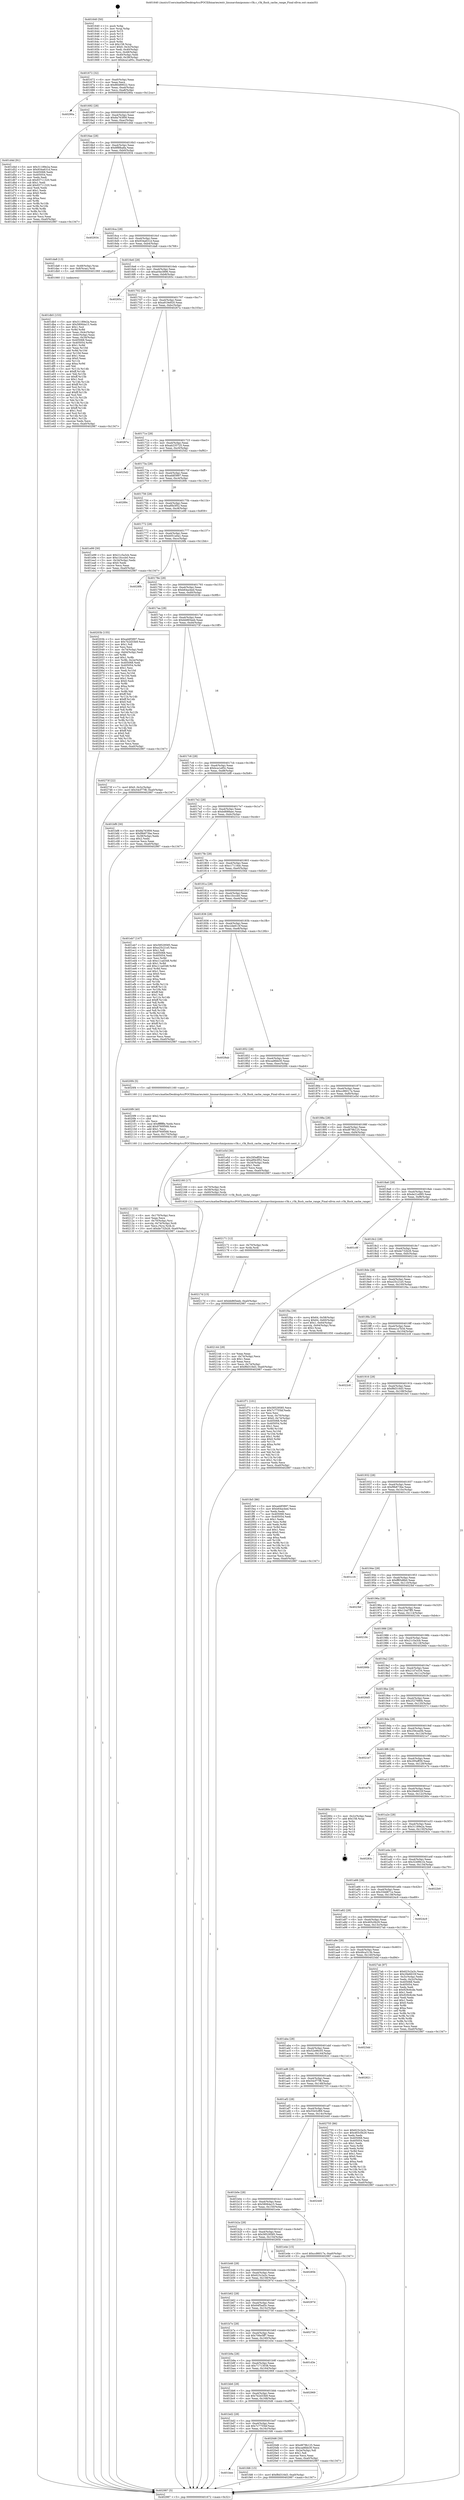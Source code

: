 digraph "0x401640" {
  label = "0x401640 (/mnt/c/Users/mathe/Desktop/tcc/POCII/binaries/extr_linuxarchmipsmmc-r3k.c_r3k_flush_cache_range_Final-ollvm.out::main(0))"
  labelloc = "t"
  node[shape=record]

  Entry [label="",width=0.3,height=0.3,shape=circle,fillcolor=black,style=filled]
  "0x401672" [label="{
     0x401672 [32]\l
     | [instrs]\l
     &nbsp;&nbsp;0x401672 \<+6\>: mov -0xa0(%rbp),%eax\l
     &nbsp;&nbsp;0x401678 \<+2\>: mov %eax,%ecx\l
     &nbsp;&nbsp;0x40167a \<+6\>: sub $0x86489022,%ecx\l
     &nbsp;&nbsp;0x401680 \<+6\>: mov %eax,-0xa4(%rbp)\l
     &nbsp;&nbsp;0x401686 \<+6\>: mov %ecx,-0xa8(%rbp)\l
     &nbsp;&nbsp;0x40168c \<+6\>: je 000000000040290a \<main+0x12ca\>\l
  }"]
  "0x40290a" [label="{
     0x40290a\l
  }", style=dashed]
  "0x401692" [label="{
     0x401692 [28]\l
     | [instrs]\l
     &nbsp;&nbsp;0x401692 \<+5\>: jmp 0000000000401697 \<main+0x57\>\l
     &nbsp;&nbsp;0x401697 \<+6\>: mov -0xa4(%rbp),%eax\l
     &nbsp;&nbsp;0x40169d \<+5\>: sub $0x8a763f09,%eax\l
     &nbsp;&nbsp;0x4016a2 \<+6\>: mov %eax,-0xac(%rbp)\l
     &nbsp;&nbsp;0x4016a8 \<+6\>: je 0000000000401d4d \<main+0x70d\>\l
  }"]
  Exit [label="",width=0.3,height=0.3,shape=circle,fillcolor=black,style=filled,peripheries=2]
  "0x401d4d" [label="{
     0x401d4d [91]\l
     | [instrs]\l
     &nbsp;&nbsp;0x401d4d \<+5\>: mov $0x31189e2a,%eax\l
     &nbsp;&nbsp;0x401d52 \<+5\>: mov $0x934a631d,%ecx\l
     &nbsp;&nbsp;0x401d57 \<+7\>: mov 0x405068,%edx\l
     &nbsp;&nbsp;0x401d5e \<+7\>: mov 0x405054,%esi\l
     &nbsp;&nbsp;0x401d65 \<+2\>: mov %edx,%edi\l
     &nbsp;&nbsp;0x401d67 \<+6\>: sub $0x93711320,%edi\l
     &nbsp;&nbsp;0x401d6d \<+3\>: sub $0x1,%edi\l
     &nbsp;&nbsp;0x401d70 \<+6\>: add $0x93711320,%edi\l
     &nbsp;&nbsp;0x401d76 \<+3\>: imul %edi,%edx\l
     &nbsp;&nbsp;0x401d79 \<+3\>: and $0x1,%edx\l
     &nbsp;&nbsp;0x401d7c \<+3\>: cmp $0x0,%edx\l
     &nbsp;&nbsp;0x401d7f \<+4\>: sete %r8b\l
     &nbsp;&nbsp;0x401d83 \<+3\>: cmp $0xa,%esi\l
     &nbsp;&nbsp;0x401d86 \<+4\>: setl %r9b\l
     &nbsp;&nbsp;0x401d8a \<+3\>: mov %r8b,%r10b\l
     &nbsp;&nbsp;0x401d8d \<+3\>: and %r9b,%r10b\l
     &nbsp;&nbsp;0x401d90 \<+3\>: xor %r9b,%r8b\l
     &nbsp;&nbsp;0x401d93 \<+3\>: or %r8b,%r10b\l
     &nbsp;&nbsp;0x401d96 \<+4\>: test $0x1,%r10b\l
     &nbsp;&nbsp;0x401d9a \<+3\>: cmovne %ecx,%eax\l
     &nbsp;&nbsp;0x401d9d \<+6\>: mov %eax,-0xa0(%rbp)\l
     &nbsp;&nbsp;0x401da3 \<+5\>: jmp 0000000000402987 \<main+0x1347\>\l
  }"]
  "0x4016ae" [label="{
     0x4016ae [28]\l
     | [instrs]\l
     &nbsp;&nbsp;0x4016ae \<+5\>: jmp 00000000004016b3 \<main+0x73\>\l
     &nbsp;&nbsp;0x4016b3 \<+6\>: mov -0xa4(%rbp),%eax\l
     &nbsp;&nbsp;0x4016b9 \<+5\>: sub $0x8f8fba8a,%eax\l
     &nbsp;&nbsp;0x4016be \<+6\>: mov %eax,-0xb0(%rbp)\l
     &nbsp;&nbsp;0x4016c4 \<+6\>: je 0000000000402934 \<main+0x12f4\>\l
  }"]
  "0x40217d" [label="{
     0x40217d [15]\l
     | [instrs]\l
     &nbsp;&nbsp;0x40217d \<+10\>: movl $0xbb865eeb,-0xa0(%rbp)\l
     &nbsp;&nbsp;0x402187 \<+5\>: jmp 0000000000402987 \<main+0x1347\>\l
  }"]
  "0x402934" [label="{
     0x402934\l
  }", style=dashed]
  "0x4016ca" [label="{
     0x4016ca [28]\l
     | [instrs]\l
     &nbsp;&nbsp;0x4016ca \<+5\>: jmp 00000000004016cf \<main+0x8f\>\l
     &nbsp;&nbsp;0x4016cf \<+6\>: mov -0xa4(%rbp),%eax\l
     &nbsp;&nbsp;0x4016d5 \<+5\>: sub $0x934a631d,%eax\l
     &nbsp;&nbsp;0x4016da \<+6\>: mov %eax,-0xb4(%rbp)\l
     &nbsp;&nbsp;0x4016e0 \<+6\>: je 0000000000401da8 \<main+0x768\>\l
  }"]
  "0x402171" [label="{
     0x402171 [12]\l
     | [instrs]\l
     &nbsp;&nbsp;0x402171 \<+4\>: mov -0x70(%rbp),%rdx\l
     &nbsp;&nbsp;0x402175 \<+3\>: mov %rdx,%rdi\l
     &nbsp;&nbsp;0x402178 \<+5\>: call 0000000000401030 \<free@plt\>\l
     | [calls]\l
     &nbsp;&nbsp;0x401030 \{1\} (unknown)\l
  }"]
  "0x401da8" [label="{
     0x401da8 [13]\l
     | [instrs]\l
     &nbsp;&nbsp;0x401da8 \<+4\>: mov -0x48(%rbp),%rax\l
     &nbsp;&nbsp;0x401dac \<+4\>: mov 0x8(%rax),%rdi\l
     &nbsp;&nbsp;0x401db0 \<+5\>: call 0000000000401060 \<atoi@plt\>\l
     | [calls]\l
     &nbsp;&nbsp;0x401060 \{1\} (unknown)\l
  }"]
  "0x4016e6" [label="{
     0x4016e6 [28]\l
     | [instrs]\l
     &nbsp;&nbsp;0x4016e6 \<+5\>: jmp 00000000004016eb \<main+0xab\>\l
     &nbsp;&nbsp;0x4016eb \<+6\>: mov -0xa4(%rbp),%eax\l
     &nbsp;&nbsp;0x4016f1 \<+5\>: sub $0xa04e3896,%eax\l
     &nbsp;&nbsp;0x4016f6 \<+6\>: mov %eax,-0xb8(%rbp)\l
     &nbsp;&nbsp;0x4016fc \<+6\>: je 000000000040265c \<main+0x101c\>\l
  }"]
  "0x402121" [label="{
     0x402121 [35]\l
     | [instrs]\l
     &nbsp;&nbsp;0x402121 \<+6\>: mov -0x170(%rbp),%ecx\l
     &nbsp;&nbsp;0x402127 \<+3\>: imul %eax,%ecx\l
     &nbsp;&nbsp;0x40212a \<+4\>: mov -0x70(%rbp),%rsi\l
     &nbsp;&nbsp;0x40212e \<+4\>: movslq -0x74(%rbp),%rdi\l
     &nbsp;&nbsp;0x402132 \<+3\>: mov %ecx,(%rsi,%rdi,4)\l
     &nbsp;&nbsp;0x402135 \<+10\>: movl $0xde732b26,-0xa0(%rbp)\l
     &nbsp;&nbsp;0x40213f \<+5\>: jmp 0000000000402987 \<main+0x1347\>\l
  }"]
  "0x40265c" [label="{
     0x40265c\l
  }", style=dashed]
  "0x401702" [label="{
     0x401702 [28]\l
     | [instrs]\l
     &nbsp;&nbsp;0x401702 \<+5\>: jmp 0000000000401707 \<main+0xc7\>\l
     &nbsp;&nbsp;0x401707 \<+6\>: mov -0xa4(%rbp),%eax\l
     &nbsp;&nbsp;0x40170d \<+5\>: sub $0xa919e920,%eax\l
     &nbsp;&nbsp;0x401712 \<+6\>: mov %eax,-0xbc(%rbp)\l
     &nbsp;&nbsp;0x401718 \<+6\>: je 000000000040267a \<main+0x103a\>\l
  }"]
  "0x4020f9" [label="{
     0x4020f9 [40]\l
     | [instrs]\l
     &nbsp;&nbsp;0x4020f9 \<+5\>: mov $0x2,%ecx\l
     &nbsp;&nbsp;0x4020fe \<+1\>: cltd\l
     &nbsp;&nbsp;0x4020ff \<+2\>: idiv %ecx\l
     &nbsp;&nbsp;0x402101 \<+6\>: imul $0xfffffffe,%edx,%ecx\l
     &nbsp;&nbsp;0x402107 \<+6\>: add $0x9760f568,%ecx\l
     &nbsp;&nbsp;0x40210d \<+3\>: add $0x1,%ecx\l
     &nbsp;&nbsp;0x402110 \<+6\>: sub $0x9760f568,%ecx\l
     &nbsp;&nbsp;0x402116 \<+6\>: mov %ecx,-0x170(%rbp)\l
     &nbsp;&nbsp;0x40211c \<+5\>: call 0000000000401160 \<next_i\>\l
     | [calls]\l
     &nbsp;&nbsp;0x401160 \{1\} (/mnt/c/Users/mathe/Desktop/tcc/POCII/binaries/extr_linuxarchmipsmmc-r3k.c_r3k_flush_cache_range_Final-ollvm.out::next_i)\l
  }"]
  "0x40267a" [label="{
     0x40267a\l
  }", style=dashed]
  "0x40171e" [label="{
     0x40171e [28]\l
     | [instrs]\l
     &nbsp;&nbsp;0x40171e \<+5\>: jmp 0000000000401723 \<main+0xe3\>\l
     &nbsp;&nbsp;0x401723 \<+6\>: mov -0xa4(%rbp),%eax\l
     &nbsp;&nbsp;0x401729 \<+5\>: sub $0xab235725,%eax\l
     &nbsp;&nbsp;0x40172e \<+6\>: mov %eax,-0xc0(%rbp)\l
     &nbsp;&nbsp;0x401734 \<+6\>: je 00000000004025d2 \<main+0xf92\>\l
  }"]
  "0x401bee" [label="{
     0x401bee\l
  }", style=dashed]
  "0x4025d2" [label="{
     0x4025d2\l
  }", style=dashed]
  "0x40173a" [label="{
     0x40173a [28]\l
     | [instrs]\l
     &nbsp;&nbsp;0x40173a \<+5\>: jmp 000000000040173f \<main+0xff\>\l
     &nbsp;&nbsp;0x40173f \<+6\>: mov -0xa4(%rbp),%eax\l
     &nbsp;&nbsp;0x401745 \<+5\>: sub $0xaddf3897,%eax\l
     &nbsp;&nbsp;0x40174a \<+6\>: mov %eax,-0xc4(%rbp)\l
     &nbsp;&nbsp;0x401750 \<+6\>: je 000000000040289c \<main+0x125c\>\l
  }"]
  "0x401fd6" [label="{
     0x401fd6 [15]\l
     | [instrs]\l
     &nbsp;&nbsp;0x401fd6 \<+10\>: movl $0xf8d316d3,-0xa0(%rbp)\l
     &nbsp;&nbsp;0x401fe0 \<+5\>: jmp 0000000000402987 \<main+0x1347\>\l
  }"]
  "0x40289c" [label="{
     0x40289c\l
  }", style=dashed]
  "0x401756" [label="{
     0x401756 [28]\l
     | [instrs]\l
     &nbsp;&nbsp;0x401756 \<+5\>: jmp 000000000040175b \<main+0x11b\>\l
     &nbsp;&nbsp;0x40175b \<+6\>: mov -0xa4(%rbp),%eax\l
     &nbsp;&nbsp;0x401761 \<+5\>: sub $0xaf0b3f52,%eax\l
     &nbsp;&nbsp;0x401766 \<+6\>: mov %eax,-0xc8(%rbp)\l
     &nbsp;&nbsp;0x40176c \<+6\>: je 0000000000401e99 \<main+0x859\>\l
  }"]
  "0x401bd2" [label="{
     0x401bd2 [28]\l
     | [instrs]\l
     &nbsp;&nbsp;0x401bd2 \<+5\>: jmp 0000000000401bd7 \<main+0x597\>\l
     &nbsp;&nbsp;0x401bd7 \<+6\>: mov -0xa4(%rbp),%eax\l
     &nbsp;&nbsp;0x401bdd \<+5\>: sub $0x7c7755bf,%eax\l
     &nbsp;&nbsp;0x401be2 \<+6\>: mov %eax,-0x16c(%rbp)\l
     &nbsp;&nbsp;0x401be8 \<+6\>: je 0000000000401fd6 \<main+0x996\>\l
  }"]
  "0x401e99" [label="{
     0x401e99 [30]\l
     | [instrs]\l
     &nbsp;&nbsp;0x401e99 \<+5\>: mov $0x21c5a3cb,%eax\l
     &nbsp;&nbsp;0x401e9e \<+5\>: mov $0xc1fcccb0,%ecx\l
     &nbsp;&nbsp;0x401ea3 \<+3\>: mov -0x34(%rbp),%edx\l
     &nbsp;&nbsp;0x401ea6 \<+3\>: cmp $0x0,%edx\l
     &nbsp;&nbsp;0x401ea9 \<+3\>: cmove %ecx,%eax\l
     &nbsp;&nbsp;0x401eac \<+6\>: mov %eax,-0xa0(%rbp)\l
     &nbsp;&nbsp;0x401eb2 \<+5\>: jmp 0000000000402987 \<main+0x1347\>\l
  }"]
  "0x401772" [label="{
     0x401772 [28]\l
     | [instrs]\l
     &nbsp;&nbsp;0x401772 \<+5\>: jmp 0000000000401777 \<main+0x137\>\l
     &nbsp;&nbsp;0x401777 \<+6\>: mov -0xa4(%rbp),%eax\l
     &nbsp;&nbsp;0x40177d \<+5\>: sub $0xb051a0a1,%eax\l
     &nbsp;&nbsp;0x401782 \<+6\>: mov %eax,-0xcc(%rbp)\l
     &nbsp;&nbsp;0x401788 \<+6\>: je 00000000004028fb \<main+0x12bb\>\l
  }"]
  "0x4020d6" [label="{
     0x4020d6 [30]\l
     | [instrs]\l
     &nbsp;&nbsp;0x4020d6 \<+5\>: mov $0xd879b125,%eax\l
     &nbsp;&nbsp;0x4020db \<+5\>: mov $0xcad6bb30,%ecx\l
     &nbsp;&nbsp;0x4020e0 \<+3\>: mov -0x2e(%rbp),%dl\l
     &nbsp;&nbsp;0x4020e3 \<+3\>: test $0x1,%dl\l
     &nbsp;&nbsp;0x4020e6 \<+3\>: cmovne %ecx,%eax\l
     &nbsp;&nbsp;0x4020e9 \<+6\>: mov %eax,-0xa0(%rbp)\l
     &nbsp;&nbsp;0x4020ef \<+5\>: jmp 0000000000402987 \<main+0x1347\>\l
  }"]
  "0x4028fb" [label="{
     0x4028fb\l
  }", style=dashed]
  "0x40178e" [label="{
     0x40178e [28]\l
     | [instrs]\l
     &nbsp;&nbsp;0x40178e \<+5\>: jmp 0000000000401793 \<main+0x153\>\l
     &nbsp;&nbsp;0x401793 \<+6\>: mov -0xa4(%rbp),%eax\l
     &nbsp;&nbsp;0x401799 \<+5\>: sub $0xb64acbed,%eax\l
     &nbsp;&nbsp;0x40179e \<+6\>: mov %eax,-0xd0(%rbp)\l
     &nbsp;&nbsp;0x4017a4 \<+6\>: je 000000000040203b \<main+0x9fb\>\l
  }"]
  "0x401bb6" [label="{
     0x401bb6 [28]\l
     | [instrs]\l
     &nbsp;&nbsp;0x401bb6 \<+5\>: jmp 0000000000401bbb \<main+0x57b\>\l
     &nbsp;&nbsp;0x401bbb \<+6\>: mov -0xa4(%rbp),%eax\l
     &nbsp;&nbsp;0x401bc1 \<+5\>: sub $0x7b2d33b9,%eax\l
     &nbsp;&nbsp;0x401bc6 \<+6\>: mov %eax,-0x168(%rbp)\l
     &nbsp;&nbsp;0x401bcc \<+6\>: je 00000000004020d6 \<main+0xa96\>\l
  }"]
  "0x40203b" [label="{
     0x40203b [155]\l
     | [instrs]\l
     &nbsp;&nbsp;0x40203b \<+5\>: mov $0xaddf3897,%eax\l
     &nbsp;&nbsp;0x402040 \<+5\>: mov $0x7b2d33b9,%ecx\l
     &nbsp;&nbsp;0x402045 \<+2\>: mov $0x1,%dl\l
     &nbsp;&nbsp;0x402047 \<+2\>: xor %esi,%esi\l
     &nbsp;&nbsp;0x402049 \<+3\>: mov -0x74(%rbp),%edi\l
     &nbsp;&nbsp;0x40204c \<+3\>: cmp -0x64(%rbp),%edi\l
     &nbsp;&nbsp;0x40204f \<+4\>: setl %r8b\l
     &nbsp;&nbsp;0x402053 \<+4\>: and $0x1,%r8b\l
     &nbsp;&nbsp;0x402057 \<+4\>: mov %r8b,-0x2e(%rbp)\l
     &nbsp;&nbsp;0x40205b \<+7\>: mov 0x405068,%edi\l
     &nbsp;&nbsp;0x402062 \<+8\>: mov 0x405054,%r9d\l
     &nbsp;&nbsp;0x40206a \<+3\>: sub $0x1,%esi\l
     &nbsp;&nbsp;0x40206d \<+3\>: mov %edi,%r10d\l
     &nbsp;&nbsp;0x402070 \<+3\>: add %esi,%r10d\l
     &nbsp;&nbsp;0x402073 \<+4\>: imul %r10d,%edi\l
     &nbsp;&nbsp;0x402077 \<+3\>: and $0x1,%edi\l
     &nbsp;&nbsp;0x40207a \<+3\>: cmp $0x0,%edi\l
     &nbsp;&nbsp;0x40207d \<+4\>: sete %r8b\l
     &nbsp;&nbsp;0x402081 \<+4\>: cmp $0xa,%r9d\l
     &nbsp;&nbsp;0x402085 \<+4\>: setl %r11b\l
     &nbsp;&nbsp;0x402089 \<+3\>: mov %r8b,%bl\l
     &nbsp;&nbsp;0x40208c \<+3\>: xor $0xff,%bl\l
     &nbsp;&nbsp;0x40208f \<+3\>: mov %r11b,%r14b\l
     &nbsp;&nbsp;0x402092 \<+4\>: xor $0xff,%r14b\l
     &nbsp;&nbsp;0x402096 \<+3\>: xor $0x0,%dl\l
     &nbsp;&nbsp;0x402099 \<+3\>: mov %bl,%r15b\l
     &nbsp;&nbsp;0x40209c \<+4\>: and $0x0,%r15b\l
     &nbsp;&nbsp;0x4020a0 \<+3\>: and %dl,%r8b\l
     &nbsp;&nbsp;0x4020a3 \<+3\>: mov %r14b,%r12b\l
     &nbsp;&nbsp;0x4020a6 \<+4\>: and $0x0,%r12b\l
     &nbsp;&nbsp;0x4020aa \<+3\>: and %dl,%r11b\l
     &nbsp;&nbsp;0x4020ad \<+3\>: or %r8b,%r15b\l
     &nbsp;&nbsp;0x4020b0 \<+3\>: or %r11b,%r12b\l
     &nbsp;&nbsp;0x4020b3 \<+3\>: xor %r12b,%r15b\l
     &nbsp;&nbsp;0x4020b6 \<+3\>: or %r14b,%bl\l
     &nbsp;&nbsp;0x4020b9 \<+3\>: xor $0xff,%bl\l
     &nbsp;&nbsp;0x4020bc \<+3\>: or $0x0,%dl\l
     &nbsp;&nbsp;0x4020bf \<+2\>: and %dl,%bl\l
     &nbsp;&nbsp;0x4020c1 \<+3\>: or %bl,%r15b\l
     &nbsp;&nbsp;0x4020c4 \<+4\>: test $0x1,%r15b\l
     &nbsp;&nbsp;0x4020c8 \<+3\>: cmovne %ecx,%eax\l
     &nbsp;&nbsp;0x4020cb \<+6\>: mov %eax,-0xa0(%rbp)\l
     &nbsp;&nbsp;0x4020d1 \<+5\>: jmp 0000000000402987 \<main+0x1347\>\l
  }"]
  "0x4017aa" [label="{
     0x4017aa [28]\l
     | [instrs]\l
     &nbsp;&nbsp;0x4017aa \<+5\>: jmp 00000000004017af \<main+0x16f\>\l
     &nbsp;&nbsp;0x4017af \<+6\>: mov -0xa4(%rbp),%eax\l
     &nbsp;&nbsp;0x4017b5 \<+5\>: sub $0xbb865eeb,%eax\l
     &nbsp;&nbsp;0x4017ba \<+6\>: mov %eax,-0xd4(%rbp)\l
     &nbsp;&nbsp;0x4017c0 \<+6\>: je 000000000040273f \<main+0x10ff\>\l
  }"]
  "0x402969" [label="{
     0x402969\l
  }", style=dashed]
  "0x40273f" [label="{
     0x40273f [22]\l
     | [instrs]\l
     &nbsp;&nbsp;0x40273f \<+7\>: movl $0x0,-0x3c(%rbp)\l
     &nbsp;&nbsp;0x402746 \<+10\>: movl $0x54cf77f8,-0xa0(%rbp)\l
     &nbsp;&nbsp;0x402750 \<+5\>: jmp 0000000000402987 \<main+0x1347\>\l
  }"]
  "0x4017c6" [label="{
     0x4017c6 [28]\l
     | [instrs]\l
     &nbsp;&nbsp;0x4017c6 \<+5\>: jmp 00000000004017cb \<main+0x18b\>\l
     &nbsp;&nbsp;0x4017cb \<+6\>: mov -0xa4(%rbp),%eax\l
     &nbsp;&nbsp;0x4017d1 \<+5\>: sub $0xbca1a95c,%eax\l
     &nbsp;&nbsp;0x4017d6 \<+6\>: mov %eax,-0xd8(%rbp)\l
     &nbsp;&nbsp;0x4017dc \<+6\>: je 0000000000401bf8 \<main+0x5b8\>\l
  }"]
  "0x401b9a" [label="{
     0x401b9a [28]\l
     | [instrs]\l
     &nbsp;&nbsp;0x401b9a \<+5\>: jmp 0000000000401b9f \<main+0x55f\>\l
     &nbsp;&nbsp;0x401b9f \<+6\>: mov -0xa4(%rbp),%eax\l
     &nbsp;&nbsp;0x401ba5 \<+5\>: sub $0x71713038,%eax\l
     &nbsp;&nbsp;0x401baa \<+6\>: mov %eax,-0x164(%rbp)\l
     &nbsp;&nbsp;0x401bb0 \<+6\>: je 0000000000402969 \<main+0x1329\>\l
  }"]
  "0x401bf8" [label="{
     0x401bf8 [30]\l
     | [instrs]\l
     &nbsp;&nbsp;0x401bf8 \<+5\>: mov $0x8a763f09,%eax\l
     &nbsp;&nbsp;0x401bfd \<+5\>: mov $0xf9b873be,%ecx\l
     &nbsp;&nbsp;0x401c02 \<+3\>: mov -0x38(%rbp),%edx\l
     &nbsp;&nbsp;0x401c05 \<+3\>: cmp $0x2,%edx\l
     &nbsp;&nbsp;0x401c08 \<+3\>: cmovne %ecx,%eax\l
     &nbsp;&nbsp;0x401c0b \<+6\>: mov %eax,-0xa0(%rbp)\l
     &nbsp;&nbsp;0x401c11 \<+5\>: jmp 0000000000402987 \<main+0x1347\>\l
  }"]
  "0x4017e2" [label="{
     0x4017e2 [28]\l
     | [instrs]\l
     &nbsp;&nbsp;0x4017e2 \<+5\>: jmp 00000000004017e7 \<main+0x1a7\>\l
     &nbsp;&nbsp;0x4017e7 \<+6\>: mov -0xa4(%rbp),%eax\l
     &nbsp;&nbsp;0x4017ed \<+5\>: sub $0xbd688aec,%eax\l
     &nbsp;&nbsp;0x4017f2 \<+6\>: mov %eax,-0xdc(%rbp)\l
     &nbsp;&nbsp;0x4017f8 \<+6\>: je 000000000040231e \<main+0xcde\>\l
  }"]
  "0x402987" [label="{
     0x402987 [5]\l
     | [instrs]\l
     &nbsp;&nbsp;0x402987 \<+5\>: jmp 0000000000401672 \<main+0x32\>\l
  }"]
  "0x401640" [label="{
     0x401640 [50]\l
     | [instrs]\l
     &nbsp;&nbsp;0x401640 \<+1\>: push %rbp\l
     &nbsp;&nbsp;0x401641 \<+3\>: mov %rsp,%rbp\l
     &nbsp;&nbsp;0x401644 \<+2\>: push %r15\l
     &nbsp;&nbsp;0x401646 \<+2\>: push %r14\l
     &nbsp;&nbsp;0x401648 \<+2\>: push %r13\l
     &nbsp;&nbsp;0x40164a \<+2\>: push %r12\l
     &nbsp;&nbsp;0x40164c \<+1\>: push %rbx\l
     &nbsp;&nbsp;0x40164d \<+7\>: sub $0x158,%rsp\l
     &nbsp;&nbsp;0x401654 \<+7\>: movl $0x0,-0x3c(%rbp)\l
     &nbsp;&nbsp;0x40165b \<+3\>: mov %edi,-0x40(%rbp)\l
     &nbsp;&nbsp;0x40165e \<+4\>: mov %rsi,-0x48(%rbp)\l
     &nbsp;&nbsp;0x401662 \<+3\>: mov -0x40(%rbp),%edi\l
     &nbsp;&nbsp;0x401665 \<+3\>: mov %edi,-0x38(%rbp)\l
     &nbsp;&nbsp;0x401668 \<+10\>: movl $0xbca1a95c,-0xa0(%rbp)\l
  }"]
  "0x401db5" [label="{
     0x401db5 [153]\l
     | [instrs]\l
     &nbsp;&nbsp;0x401db5 \<+5\>: mov $0x31189e2a,%ecx\l
     &nbsp;&nbsp;0x401dba \<+5\>: mov $0x58064a15,%edx\l
     &nbsp;&nbsp;0x401dbf \<+3\>: mov $0x1,%sil\l
     &nbsp;&nbsp;0x401dc2 \<+3\>: xor %r8d,%r8d\l
     &nbsp;&nbsp;0x401dc5 \<+3\>: mov %eax,-0x4c(%rbp)\l
     &nbsp;&nbsp;0x401dc8 \<+3\>: mov -0x4c(%rbp),%eax\l
     &nbsp;&nbsp;0x401dcb \<+3\>: mov %eax,-0x34(%rbp)\l
     &nbsp;&nbsp;0x401dce \<+7\>: mov 0x405068,%eax\l
     &nbsp;&nbsp;0x401dd5 \<+8\>: mov 0x405054,%r9d\l
     &nbsp;&nbsp;0x401ddd \<+4\>: sub $0x1,%r8d\l
     &nbsp;&nbsp;0x401de1 \<+3\>: mov %eax,%r10d\l
     &nbsp;&nbsp;0x401de4 \<+3\>: add %r8d,%r10d\l
     &nbsp;&nbsp;0x401de7 \<+4\>: imul %r10d,%eax\l
     &nbsp;&nbsp;0x401deb \<+3\>: and $0x1,%eax\l
     &nbsp;&nbsp;0x401dee \<+3\>: cmp $0x0,%eax\l
     &nbsp;&nbsp;0x401df1 \<+4\>: sete %r11b\l
     &nbsp;&nbsp;0x401df5 \<+4\>: cmp $0xa,%r9d\l
     &nbsp;&nbsp;0x401df9 \<+3\>: setl %bl\l
     &nbsp;&nbsp;0x401dfc \<+3\>: mov %r11b,%r14b\l
     &nbsp;&nbsp;0x401dff \<+4\>: xor $0xff,%r14b\l
     &nbsp;&nbsp;0x401e03 \<+3\>: mov %bl,%r15b\l
     &nbsp;&nbsp;0x401e06 \<+4\>: xor $0xff,%r15b\l
     &nbsp;&nbsp;0x401e0a \<+4\>: xor $0x1,%sil\l
     &nbsp;&nbsp;0x401e0e \<+3\>: mov %r14b,%r12b\l
     &nbsp;&nbsp;0x401e11 \<+4\>: and $0xff,%r12b\l
     &nbsp;&nbsp;0x401e15 \<+3\>: and %sil,%r11b\l
     &nbsp;&nbsp;0x401e18 \<+3\>: mov %r15b,%r13b\l
     &nbsp;&nbsp;0x401e1b \<+4\>: and $0xff,%r13b\l
     &nbsp;&nbsp;0x401e1f \<+3\>: and %sil,%bl\l
     &nbsp;&nbsp;0x401e22 \<+3\>: or %r11b,%r12b\l
     &nbsp;&nbsp;0x401e25 \<+3\>: or %bl,%r13b\l
     &nbsp;&nbsp;0x401e28 \<+3\>: xor %r13b,%r12b\l
     &nbsp;&nbsp;0x401e2b \<+3\>: or %r15b,%r14b\l
     &nbsp;&nbsp;0x401e2e \<+4\>: xor $0xff,%r14b\l
     &nbsp;&nbsp;0x401e32 \<+4\>: or $0x1,%sil\l
     &nbsp;&nbsp;0x401e36 \<+3\>: and %sil,%r14b\l
     &nbsp;&nbsp;0x401e39 \<+3\>: or %r14b,%r12b\l
     &nbsp;&nbsp;0x401e3c \<+4\>: test $0x1,%r12b\l
     &nbsp;&nbsp;0x401e40 \<+3\>: cmovne %edx,%ecx\l
     &nbsp;&nbsp;0x401e43 \<+6\>: mov %ecx,-0xa0(%rbp)\l
     &nbsp;&nbsp;0x401e49 \<+5\>: jmp 0000000000402987 \<main+0x1347\>\l
  }"]
  "0x401d3e" [label="{
     0x401d3e\l
  }", style=dashed]
  "0x40231e" [label="{
     0x40231e\l
  }", style=dashed]
  "0x4017fe" [label="{
     0x4017fe [28]\l
     | [instrs]\l
     &nbsp;&nbsp;0x4017fe \<+5\>: jmp 0000000000401803 \<main+0x1c3\>\l
     &nbsp;&nbsp;0x401803 \<+6\>: mov -0xa4(%rbp),%eax\l
     &nbsp;&nbsp;0x401809 \<+5\>: sub $0xc17116dc,%eax\l
     &nbsp;&nbsp;0x40180e \<+6\>: mov %eax,-0xe0(%rbp)\l
     &nbsp;&nbsp;0x401814 \<+6\>: je 000000000040256d \<main+0xf2d\>\l
  }"]
  "0x401b7e" [label="{
     0x401b7e [28]\l
     | [instrs]\l
     &nbsp;&nbsp;0x401b7e \<+5\>: jmp 0000000000401b83 \<main+0x543\>\l
     &nbsp;&nbsp;0x401b83 \<+6\>: mov -0xa4(%rbp),%eax\l
     &nbsp;&nbsp;0x401b89 \<+5\>: sub $0x706e5ff7,%eax\l
     &nbsp;&nbsp;0x401b8e \<+6\>: mov %eax,-0x160(%rbp)\l
     &nbsp;&nbsp;0x401b94 \<+6\>: je 0000000000401d3e \<main+0x6fe\>\l
  }"]
  "0x40256d" [label="{
     0x40256d\l
  }", style=dashed]
  "0x40181a" [label="{
     0x40181a [28]\l
     | [instrs]\l
     &nbsp;&nbsp;0x40181a \<+5\>: jmp 000000000040181f \<main+0x1df\>\l
     &nbsp;&nbsp;0x40181f \<+6\>: mov -0xa4(%rbp),%eax\l
     &nbsp;&nbsp;0x401825 \<+5\>: sub $0xc1fcccb0,%eax\l
     &nbsp;&nbsp;0x40182a \<+6\>: mov %eax,-0xe4(%rbp)\l
     &nbsp;&nbsp;0x401830 \<+6\>: je 0000000000401eb7 \<main+0x877\>\l
  }"]
  "0x402730" [label="{
     0x402730\l
  }", style=dashed]
  "0x401eb7" [label="{
     0x401eb7 [147]\l
     | [instrs]\l
     &nbsp;&nbsp;0x401eb7 \<+5\>: mov $0x58529585,%eax\l
     &nbsp;&nbsp;0x401ebc \<+5\>: mov $0xe25c21e5,%ecx\l
     &nbsp;&nbsp;0x401ec1 \<+2\>: mov $0x1,%dl\l
     &nbsp;&nbsp;0x401ec3 \<+7\>: mov 0x405068,%esi\l
     &nbsp;&nbsp;0x401eca \<+7\>: mov 0x405054,%edi\l
     &nbsp;&nbsp;0x401ed1 \<+3\>: mov %esi,%r8d\l
     &nbsp;&nbsp;0x401ed4 \<+7\>: sub $0xc11ad348,%r8d\l
     &nbsp;&nbsp;0x401edb \<+4\>: sub $0x1,%r8d\l
     &nbsp;&nbsp;0x401edf \<+7\>: add $0xc11ad348,%r8d\l
     &nbsp;&nbsp;0x401ee6 \<+4\>: imul %r8d,%esi\l
     &nbsp;&nbsp;0x401eea \<+3\>: and $0x1,%esi\l
     &nbsp;&nbsp;0x401eed \<+3\>: cmp $0x0,%esi\l
     &nbsp;&nbsp;0x401ef0 \<+4\>: sete %r9b\l
     &nbsp;&nbsp;0x401ef4 \<+3\>: cmp $0xa,%edi\l
     &nbsp;&nbsp;0x401ef7 \<+4\>: setl %r10b\l
     &nbsp;&nbsp;0x401efb \<+3\>: mov %r9b,%r11b\l
     &nbsp;&nbsp;0x401efe \<+4\>: xor $0xff,%r11b\l
     &nbsp;&nbsp;0x401f02 \<+3\>: mov %r10b,%bl\l
     &nbsp;&nbsp;0x401f05 \<+3\>: xor $0xff,%bl\l
     &nbsp;&nbsp;0x401f08 \<+3\>: xor $0x1,%dl\l
     &nbsp;&nbsp;0x401f0b \<+3\>: mov %r11b,%r14b\l
     &nbsp;&nbsp;0x401f0e \<+4\>: and $0xff,%r14b\l
     &nbsp;&nbsp;0x401f12 \<+3\>: and %dl,%r9b\l
     &nbsp;&nbsp;0x401f15 \<+3\>: mov %bl,%r15b\l
     &nbsp;&nbsp;0x401f18 \<+4\>: and $0xff,%r15b\l
     &nbsp;&nbsp;0x401f1c \<+3\>: and %dl,%r10b\l
     &nbsp;&nbsp;0x401f1f \<+3\>: or %r9b,%r14b\l
     &nbsp;&nbsp;0x401f22 \<+3\>: or %r10b,%r15b\l
     &nbsp;&nbsp;0x401f25 \<+3\>: xor %r15b,%r14b\l
     &nbsp;&nbsp;0x401f28 \<+3\>: or %bl,%r11b\l
     &nbsp;&nbsp;0x401f2b \<+4\>: xor $0xff,%r11b\l
     &nbsp;&nbsp;0x401f2f \<+3\>: or $0x1,%dl\l
     &nbsp;&nbsp;0x401f32 \<+3\>: and %dl,%r11b\l
     &nbsp;&nbsp;0x401f35 \<+3\>: or %r11b,%r14b\l
     &nbsp;&nbsp;0x401f38 \<+4\>: test $0x1,%r14b\l
     &nbsp;&nbsp;0x401f3c \<+3\>: cmovne %ecx,%eax\l
     &nbsp;&nbsp;0x401f3f \<+6\>: mov %eax,-0xa0(%rbp)\l
     &nbsp;&nbsp;0x401f45 \<+5\>: jmp 0000000000402987 \<main+0x1347\>\l
  }"]
  "0x401836" [label="{
     0x401836 [28]\l
     | [instrs]\l
     &nbsp;&nbsp;0x401836 \<+5\>: jmp 000000000040183b \<main+0x1fb\>\l
     &nbsp;&nbsp;0x40183b \<+6\>: mov -0xa4(%rbp),%eax\l
     &nbsp;&nbsp;0x401841 \<+5\>: sub $0xc2de613f,%eax\l
     &nbsp;&nbsp;0x401846 \<+6\>: mov %eax,-0xe8(%rbp)\l
     &nbsp;&nbsp;0x40184c \<+6\>: je 00000000004028ab \<main+0x126b\>\l
  }"]
  "0x401b62" [label="{
     0x401b62 [28]\l
     | [instrs]\l
     &nbsp;&nbsp;0x401b62 \<+5\>: jmp 0000000000401b67 \<main+0x527\>\l
     &nbsp;&nbsp;0x401b67 \<+6\>: mov -0xa4(%rbp),%eax\l
     &nbsp;&nbsp;0x401b6d \<+5\>: sub $0x64f5ad5c,%eax\l
     &nbsp;&nbsp;0x401b72 \<+6\>: mov %eax,-0x15c(%rbp)\l
     &nbsp;&nbsp;0x401b78 \<+6\>: je 0000000000402730 \<main+0x10f0\>\l
  }"]
  "0x4028ab" [label="{
     0x4028ab\l
  }", style=dashed]
  "0x401852" [label="{
     0x401852 [28]\l
     | [instrs]\l
     &nbsp;&nbsp;0x401852 \<+5\>: jmp 0000000000401857 \<main+0x217\>\l
     &nbsp;&nbsp;0x401857 \<+6\>: mov -0xa4(%rbp),%eax\l
     &nbsp;&nbsp;0x40185d \<+5\>: sub $0xcad6bb30,%eax\l
     &nbsp;&nbsp;0x401862 \<+6\>: mov %eax,-0xec(%rbp)\l
     &nbsp;&nbsp;0x401868 \<+6\>: je 00000000004020f4 \<main+0xab4\>\l
  }"]
  "0x40297d" [label="{
     0x40297d\l
  }", style=dashed]
  "0x4020f4" [label="{
     0x4020f4 [5]\l
     | [instrs]\l
     &nbsp;&nbsp;0x4020f4 \<+5\>: call 0000000000401160 \<next_i\>\l
     | [calls]\l
     &nbsp;&nbsp;0x401160 \{1\} (/mnt/c/Users/mathe/Desktop/tcc/POCII/binaries/extr_linuxarchmipsmmc-r3k.c_r3k_flush_cache_range_Final-ollvm.out::next_i)\l
  }"]
  "0x40186e" [label="{
     0x40186e [28]\l
     | [instrs]\l
     &nbsp;&nbsp;0x40186e \<+5\>: jmp 0000000000401873 \<main+0x233\>\l
     &nbsp;&nbsp;0x401873 \<+6\>: mov -0xa4(%rbp),%eax\l
     &nbsp;&nbsp;0x401879 \<+5\>: sub $0xcc86017e,%eax\l
     &nbsp;&nbsp;0x40187e \<+6\>: mov %eax,-0xf0(%rbp)\l
     &nbsp;&nbsp;0x401884 \<+6\>: je 0000000000401e5d \<main+0x81d\>\l
  }"]
  "0x401b46" [label="{
     0x401b46 [28]\l
     | [instrs]\l
     &nbsp;&nbsp;0x401b46 \<+5\>: jmp 0000000000401b4b \<main+0x50b\>\l
     &nbsp;&nbsp;0x401b4b \<+6\>: mov -0xa4(%rbp),%eax\l
     &nbsp;&nbsp;0x401b51 \<+5\>: sub $0x623c2a3c,%eax\l
     &nbsp;&nbsp;0x401b56 \<+6\>: mov %eax,-0x158(%rbp)\l
     &nbsp;&nbsp;0x401b5c \<+6\>: je 000000000040297d \<main+0x133d\>\l
  }"]
  "0x401e5d" [label="{
     0x401e5d [30]\l
     | [instrs]\l
     &nbsp;&nbsp;0x401e5d \<+5\>: mov $0x295eff39,%eax\l
     &nbsp;&nbsp;0x401e62 \<+5\>: mov $0xaf0b3f52,%ecx\l
     &nbsp;&nbsp;0x401e67 \<+3\>: mov -0x34(%rbp),%edx\l
     &nbsp;&nbsp;0x401e6a \<+3\>: cmp $0x1,%edx\l
     &nbsp;&nbsp;0x401e6d \<+3\>: cmovl %ecx,%eax\l
     &nbsp;&nbsp;0x401e70 \<+6\>: mov %eax,-0xa0(%rbp)\l
     &nbsp;&nbsp;0x401e76 \<+5\>: jmp 0000000000402987 \<main+0x1347\>\l
  }"]
  "0x40188a" [label="{
     0x40188a [28]\l
     | [instrs]\l
     &nbsp;&nbsp;0x40188a \<+5\>: jmp 000000000040188f \<main+0x24f\>\l
     &nbsp;&nbsp;0x40188f \<+6\>: mov -0xa4(%rbp),%eax\l
     &nbsp;&nbsp;0x401895 \<+5\>: sub $0xd879b125,%eax\l
     &nbsp;&nbsp;0x40189a \<+6\>: mov %eax,-0xf4(%rbp)\l
     &nbsp;&nbsp;0x4018a0 \<+6\>: je 0000000000402160 \<main+0xb20\>\l
  }"]
  "0x40285b" [label="{
     0x40285b\l
  }", style=dashed]
  "0x402160" [label="{
     0x402160 [17]\l
     | [instrs]\l
     &nbsp;&nbsp;0x402160 \<+4\>: mov -0x70(%rbp),%rdi\l
     &nbsp;&nbsp;0x402164 \<+4\>: mov -0x58(%rbp),%rsi\l
     &nbsp;&nbsp;0x402168 \<+4\>: mov -0x60(%rbp),%rdx\l
     &nbsp;&nbsp;0x40216c \<+5\>: call 0000000000401620 \<r3k_flush_cache_range\>\l
     | [calls]\l
     &nbsp;&nbsp;0x401620 \{1\} (/mnt/c/Users/mathe/Desktop/tcc/POCII/binaries/extr_linuxarchmipsmmc-r3k.c_r3k_flush_cache_range_Final-ollvm.out::r3k_flush_cache_range)\l
  }"]
  "0x4018a6" [label="{
     0x4018a6 [28]\l
     | [instrs]\l
     &nbsp;&nbsp;0x4018a6 \<+5\>: jmp 00000000004018ab \<main+0x26b\>\l
     &nbsp;&nbsp;0x4018ab \<+6\>: mov -0xa4(%rbp),%eax\l
     &nbsp;&nbsp;0x4018b1 \<+5\>: sub $0xde21e995,%eax\l
     &nbsp;&nbsp;0x4018b6 \<+6\>: mov %eax,-0xf8(%rbp)\l
     &nbsp;&nbsp;0x4018bc \<+6\>: je 0000000000401c9f \<main+0x65f\>\l
  }"]
  "0x401f71" [label="{
     0x401f71 [101]\l
     | [instrs]\l
     &nbsp;&nbsp;0x401f71 \<+5\>: mov $0x58529585,%ecx\l
     &nbsp;&nbsp;0x401f76 \<+5\>: mov $0x7c7755bf,%edx\l
     &nbsp;&nbsp;0x401f7b \<+2\>: xor %esi,%esi\l
     &nbsp;&nbsp;0x401f7d \<+4\>: mov %rax,-0x70(%rbp)\l
     &nbsp;&nbsp;0x401f81 \<+7\>: movl $0x0,-0x74(%rbp)\l
     &nbsp;&nbsp;0x401f88 \<+8\>: mov 0x405068,%r8d\l
     &nbsp;&nbsp;0x401f90 \<+8\>: mov 0x405054,%r9d\l
     &nbsp;&nbsp;0x401f98 \<+3\>: sub $0x1,%esi\l
     &nbsp;&nbsp;0x401f9b \<+3\>: mov %r8d,%r10d\l
     &nbsp;&nbsp;0x401f9e \<+3\>: add %esi,%r10d\l
     &nbsp;&nbsp;0x401fa1 \<+4\>: imul %r10d,%r8d\l
     &nbsp;&nbsp;0x401fa5 \<+4\>: and $0x1,%r8d\l
     &nbsp;&nbsp;0x401fa9 \<+4\>: cmp $0x0,%r8d\l
     &nbsp;&nbsp;0x401fad \<+4\>: sete %r11b\l
     &nbsp;&nbsp;0x401fb1 \<+4\>: cmp $0xa,%r9d\l
     &nbsp;&nbsp;0x401fb5 \<+3\>: setl %bl\l
     &nbsp;&nbsp;0x401fb8 \<+3\>: mov %r11b,%r14b\l
     &nbsp;&nbsp;0x401fbb \<+3\>: and %bl,%r14b\l
     &nbsp;&nbsp;0x401fbe \<+3\>: xor %bl,%r11b\l
     &nbsp;&nbsp;0x401fc1 \<+3\>: or %r11b,%r14b\l
     &nbsp;&nbsp;0x401fc4 \<+4\>: test $0x1,%r14b\l
     &nbsp;&nbsp;0x401fc8 \<+3\>: cmovne %edx,%ecx\l
     &nbsp;&nbsp;0x401fcb \<+6\>: mov %ecx,-0xa0(%rbp)\l
     &nbsp;&nbsp;0x401fd1 \<+5\>: jmp 0000000000402987 \<main+0x1347\>\l
  }"]
  "0x401c9f" [label="{
     0x401c9f\l
  }", style=dashed]
  "0x4018c2" [label="{
     0x4018c2 [28]\l
     | [instrs]\l
     &nbsp;&nbsp;0x4018c2 \<+5\>: jmp 00000000004018c7 \<main+0x287\>\l
     &nbsp;&nbsp;0x4018c7 \<+6\>: mov -0xa4(%rbp),%eax\l
     &nbsp;&nbsp;0x4018cd \<+5\>: sub $0xde732b26,%eax\l
     &nbsp;&nbsp;0x4018d2 \<+6\>: mov %eax,-0xfc(%rbp)\l
     &nbsp;&nbsp;0x4018d8 \<+6\>: je 0000000000402144 \<main+0xb04\>\l
  }"]
  "0x401b2a" [label="{
     0x401b2a [28]\l
     | [instrs]\l
     &nbsp;&nbsp;0x401b2a \<+5\>: jmp 0000000000401b2f \<main+0x4ef\>\l
     &nbsp;&nbsp;0x401b2f \<+6\>: mov -0xa4(%rbp),%eax\l
     &nbsp;&nbsp;0x401b35 \<+5\>: sub $0x58529585,%eax\l
     &nbsp;&nbsp;0x401b3a \<+6\>: mov %eax,-0x154(%rbp)\l
     &nbsp;&nbsp;0x401b40 \<+6\>: je 000000000040285b \<main+0x121b\>\l
  }"]
  "0x402144" [label="{
     0x402144 [28]\l
     | [instrs]\l
     &nbsp;&nbsp;0x402144 \<+2\>: xor %eax,%eax\l
     &nbsp;&nbsp;0x402146 \<+3\>: mov -0x74(%rbp),%ecx\l
     &nbsp;&nbsp;0x402149 \<+3\>: sub $0x1,%eax\l
     &nbsp;&nbsp;0x40214c \<+2\>: sub %eax,%ecx\l
     &nbsp;&nbsp;0x40214e \<+3\>: mov %ecx,-0x74(%rbp)\l
     &nbsp;&nbsp;0x402151 \<+10\>: movl $0xf8d316d3,-0xa0(%rbp)\l
     &nbsp;&nbsp;0x40215b \<+5\>: jmp 0000000000402987 \<main+0x1347\>\l
  }"]
  "0x4018de" [label="{
     0x4018de [28]\l
     | [instrs]\l
     &nbsp;&nbsp;0x4018de \<+5\>: jmp 00000000004018e3 \<main+0x2a3\>\l
     &nbsp;&nbsp;0x4018e3 \<+6\>: mov -0xa4(%rbp),%eax\l
     &nbsp;&nbsp;0x4018e9 \<+5\>: sub $0xe25c21e5,%eax\l
     &nbsp;&nbsp;0x4018ee \<+6\>: mov %eax,-0x100(%rbp)\l
     &nbsp;&nbsp;0x4018f4 \<+6\>: je 0000000000401f4a \<main+0x90a\>\l
  }"]
  "0x401e4e" [label="{
     0x401e4e [15]\l
     | [instrs]\l
     &nbsp;&nbsp;0x401e4e \<+10\>: movl $0xcc86017e,-0xa0(%rbp)\l
     &nbsp;&nbsp;0x401e58 \<+5\>: jmp 0000000000402987 \<main+0x1347\>\l
  }"]
  "0x401f4a" [label="{
     0x401f4a [39]\l
     | [instrs]\l
     &nbsp;&nbsp;0x401f4a \<+8\>: movq $0x64,-0x58(%rbp)\l
     &nbsp;&nbsp;0x401f52 \<+8\>: movq $0x64,-0x60(%rbp)\l
     &nbsp;&nbsp;0x401f5a \<+7\>: movl $0x1,-0x64(%rbp)\l
     &nbsp;&nbsp;0x401f61 \<+4\>: movslq -0x64(%rbp),%rax\l
     &nbsp;&nbsp;0x401f65 \<+4\>: shl $0x2,%rax\l
     &nbsp;&nbsp;0x401f69 \<+3\>: mov %rax,%rdi\l
     &nbsp;&nbsp;0x401f6c \<+5\>: call 0000000000401050 \<malloc@plt\>\l
     | [calls]\l
     &nbsp;&nbsp;0x401050 \{1\} (unknown)\l
  }"]
  "0x4018fa" [label="{
     0x4018fa [28]\l
     | [instrs]\l
     &nbsp;&nbsp;0x4018fa \<+5\>: jmp 00000000004018ff \<main+0x2bf\>\l
     &nbsp;&nbsp;0x4018ff \<+6\>: mov -0xa4(%rbp),%eax\l
     &nbsp;&nbsp;0x401905 \<+5\>: sub $0xea1a7b3d,%eax\l
     &nbsp;&nbsp;0x40190a \<+6\>: mov %eax,-0x104(%rbp)\l
     &nbsp;&nbsp;0x401910 \<+6\>: je 00000000004022c8 \<main+0xc88\>\l
  }"]
  "0x401b0e" [label="{
     0x401b0e [28]\l
     | [instrs]\l
     &nbsp;&nbsp;0x401b0e \<+5\>: jmp 0000000000401b13 \<main+0x4d3\>\l
     &nbsp;&nbsp;0x401b13 \<+6\>: mov -0xa4(%rbp),%eax\l
     &nbsp;&nbsp;0x401b19 \<+5\>: sub $0x58064a15,%eax\l
     &nbsp;&nbsp;0x401b1e \<+6\>: mov %eax,-0x150(%rbp)\l
     &nbsp;&nbsp;0x401b24 \<+6\>: je 0000000000401e4e \<main+0x80e\>\l
  }"]
  "0x4022c8" [label="{
     0x4022c8\l
  }", style=dashed]
  "0x401916" [label="{
     0x401916 [28]\l
     | [instrs]\l
     &nbsp;&nbsp;0x401916 \<+5\>: jmp 000000000040191b \<main+0x2db\>\l
     &nbsp;&nbsp;0x40191b \<+6\>: mov -0xa4(%rbp),%eax\l
     &nbsp;&nbsp;0x401921 \<+5\>: sub $0xf8d316d3,%eax\l
     &nbsp;&nbsp;0x401926 \<+6\>: mov %eax,-0x108(%rbp)\l
     &nbsp;&nbsp;0x40192c \<+6\>: je 0000000000401fe5 \<main+0x9a5\>\l
  }"]
  "0x402440" [label="{
     0x402440\l
  }", style=dashed]
  "0x401fe5" [label="{
     0x401fe5 [86]\l
     | [instrs]\l
     &nbsp;&nbsp;0x401fe5 \<+5\>: mov $0xaddf3897,%eax\l
     &nbsp;&nbsp;0x401fea \<+5\>: mov $0xb64acbed,%ecx\l
     &nbsp;&nbsp;0x401fef \<+2\>: xor %edx,%edx\l
     &nbsp;&nbsp;0x401ff1 \<+7\>: mov 0x405068,%esi\l
     &nbsp;&nbsp;0x401ff8 \<+7\>: mov 0x405054,%edi\l
     &nbsp;&nbsp;0x401fff \<+3\>: sub $0x1,%edx\l
     &nbsp;&nbsp;0x402002 \<+3\>: mov %esi,%r8d\l
     &nbsp;&nbsp;0x402005 \<+3\>: add %edx,%r8d\l
     &nbsp;&nbsp;0x402008 \<+4\>: imul %r8d,%esi\l
     &nbsp;&nbsp;0x40200c \<+3\>: and $0x1,%esi\l
     &nbsp;&nbsp;0x40200f \<+3\>: cmp $0x0,%esi\l
     &nbsp;&nbsp;0x402012 \<+4\>: sete %r9b\l
     &nbsp;&nbsp;0x402016 \<+3\>: cmp $0xa,%edi\l
     &nbsp;&nbsp;0x402019 \<+4\>: setl %r10b\l
     &nbsp;&nbsp;0x40201d \<+3\>: mov %r9b,%r11b\l
     &nbsp;&nbsp;0x402020 \<+3\>: and %r10b,%r11b\l
     &nbsp;&nbsp;0x402023 \<+3\>: xor %r10b,%r9b\l
     &nbsp;&nbsp;0x402026 \<+3\>: or %r9b,%r11b\l
     &nbsp;&nbsp;0x402029 \<+4\>: test $0x1,%r11b\l
     &nbsp;&nbsp;0x40202d \<+3\>: cmovne %ecx,%eax\l
     &nbsp;&nbsp;0x402030 \<+6\>: mov %eax,-0xa0(%rbp)\l
     &nbsp;&nbsp;0x402036 \<+5\>: jmp 0000000000402987 \<main+0x1347\>\l
  }"]
  "0x401932" [label="{
     0x401932 [28]\l
     | [instrs]\l
     &nbsp;&nbsp;0x401932 \<+5\>: jmp 0000000000401937 \<main+0x2f7\>\l
     &nbsp;&nbsp;0x401937 \<+6\>: mov -0xa4(%rbp),%eax\l
     &nbsp;&nbsp;0x40193d \<+5\>: sub $0xf9b873be,%eax\l
     &nbsp;&nbsp;0x401942 \<+6\>: mov %eax,-0x10c(%rbp)\l
     &nbsp;&nbsp;0x401948 \<+6\>: je 0000000000401c16 \<main+0x5d6\>\l
  }"]
  "0x401af2" [label="{
     0x401af2 [28]\l
     | [instrs]\l
     &nbsp;&nbsp;0x401af2 \<+5\>: jmp 0000000000401af7 \<main+0x4b7\>\l
     &nbsp;&nbsp;0x401af7 \<+6\>: mov -0xa4(%rbp),%eax\l
     &nbsp;&nbsp;0x401afd \<+5\>: sub $0x55d3cf69,%eax\l
     &nbsp;&nbsp;0x401b02 \<+6\>: mov %eax,-0x14c(%rbp)\l
     &nbsp;&nbsp;0x401b08 \<+6\>: je 0000000000402440 \<main+0xe00\>\l
  }"]
  "0x401c16" [label="{
     0x401c16\l
  }", style=dashed]
  "0x40194e" [label="{
     0x40194e [28]\l
     | [instrs]\l
     &nbsp;&nbsp;0x40194e \<+5\>: jmp 0000000000401953 \<main+0x313\>\l
     &nbsp;&nbsp;0x401953 \<+6\>: mov -0xa4(%rbp),%eax\l
     &nbsp;&nbsp;0x401959 \<+5\>: sub $0xff85d8b0,%eax\l
     &nbsp;&nbsp;0x40195e \<+6\>: mov %eax,-0x110(%rbp)\l
     &nbsp;&nbsp;0x401964 \<+6\>: je 00000000004023bf \<main+0xd7f\>\l
  }"]
  "0x402755" [label="{
     0x402755 [86]\l
     | [instrs]\l
     &nbsp;&nbsp;0x402755 \<+5\>: mov $0x623c2a3c,%eax\l
     &nbsp;&nbsp;0x40275a \<+5\>: mov $0x465c0b29,%ecx\l
     &nbsp;&nbsp;0x40275f \<+2\>: xor %edx,%edx\l
     &nbsp;&nbsp;0x402761 \<+7\>: mov 0x405068,%esi\l
     &nbsp;&nbsp;0x402768 \<+7\>: mov 0x405054,%edi\l
     &nbsp;&nbsp;0x40276f \<+3\>: sub $0x1,%edx\l
     &nbsp;&nbsp;0x402772 \<+3\>: mov %esi,%r8d\l
     &nbsp;&nbsp;0x402775 \<+3\>: add %edx,%r8d\l
     &nbsp;&nbsp;0x402778 \<+4\>: imul %r8d,%esi\l
     &nbsp;&nbsp;0x40277c \<+3\>: and $0x1,%esi\l
     &nbsp;&nbsp;0x40277f \<+3\>: cmp $0x0,%esi\l
     &nbsp;&nbsp;0x402782 \<+4\>: sete %r9b\l
     &nbsp;&nbsp;0x402786 \<+3\>: cmp $0xa,%edi\l
     &nbsp;&nbsp;0x402789 \<+4\>: setl %r10b\l
     &nbsp;&nbsp;0x40278d \<+3\>: mov %r9b,%r11b\l
     &nbsp;&nbsp;0x402790 \<+3\>: and %r10b,%r11b\l
     &nbsp;&nbsp;0x402793 \<+3\>: xor %r10b,%r9b\l
     &nbsp;&nbsp;0x402796 \<+3\>: or %r9b,%r11b\l
     &nbsp;&nbsp;0x402799 \<+4\>: test $0x1,%r11b\l
     &nbsp;&nbsp;0x40279d \<+3\>: cmovne %ecx,%eax\l
     &nbsp;&nbsp;0x4027a0 \<+6\>: mov %eax,-0xa0(%rbp)\l
     &nbsp;&nbsp;0x4027a6 \<+5\>: jmp 0000000000402987 \<main+0x1347\>\l
  }"]
  "0x4023bf" [label="{
     0x4023bf\l
  }", style=dashed]
  "0x40196a" [label="{
     0x40196a [28]\l
     | [instrs]\l
     &nbsp;&nbsp;0x40196a \<+5\>: jmp 000000000040196f \<main+0x32f\>\l
     &nbsp;&nbsp;0x40196f \<+6\>: mov -0xa4(%rbp),%eax\l
     &nbsp;&nbsp;0x401975 \<+5\>: sub $0x124d7ff5,%eax\l
     &nbsp;&nbsp;0x40197a \<+6\>: mov %eax,-0x114(%rbp)\l
     &nbsp;&nbsp;0x401980 \<+6\>: je 000000000040218c \<main+0xb4c\>\l
  }"]
  "0x401ad6" [label="{
     0x401ad6 [28]\l
     | [instrs]\l
     &nbsp;&nbsp;0x401ad6 \<+5\>: jmp 0000000000401adb \<main+0x49b\>\l
     &nbsp;&nbsp;0x401adb \<+6\>: mov -0xa4(%rbp),%eax\l
     &nbsp;&nbsp;0x401ae1 \<+5\>: sub $0x54cf77f8,%eax\l
     &nbsp;&nbsp;0x401ae6 \<+6\>: mov %eax,-0x148(%rbp)\l
     &nbsp;&nbsp;0x401aec \<+6\>: je 0000000000402755 \<main+0x1115\>\l
  }"]
  "0x40218c" [label="{
     0x40218c\l
  }", style=dashed]
  "0x401986" [label="{
     0x401986 [28]\l
     | [instrs]\l
     &nbsp;&nbsp;0x401986 \<+5\>: jmp 000000000040198b \<main+0x34b\>\l
     &nbsp;&nbsp;0x40198b \<+6\>: mov -0xa4(%rbp),%eax\l
     &nbsp;&nbsp;0x401991 \<+5\>: sub $0x21c5a3cb,%eax\l
     &nbsp;&nbsp;0x401996 \<+6\>: mov %eax,-0x118(%rbp)\l
     &nbsp;&nbsp;0x40199c \<+6\>: je 000000000040266b \<main+0x102b\>\l
  }"]
  "0x402821" [label="{
     0x402821\l
  }", style=dashed]
  "0x40266b" [label="{
     0x40266b\l
  }", style=dashed]
  "0x4019a2" [label="{
     0x4019a2 [28]\l
     | [instrs]\l
     &nbsp;&nbsp;0x4019a2 \<+5\>: jmp 00000000004019a7 \<main+0x367\>\l
     &nbsp;&nbsp;0x4019a7 \<+6\>: mov -0xa4(%rbp),%eax\l
     &nbsp;&nbsp;0x4019ad \<+5\>: sub $0x21d7e334,%eax\l
     &nbsp;&nbsp;0x4019b2 \<+6\>: mov %eax,-0x11c(%rbp)\l
     &nbsp;&nbsp;0x4019b8 \<+6\>: je 00000000004026d5 \<main+0x1095\>\l
  }"]
  "0x401aba" [label="{
     0x401aba [28]\l
     | [instrs]\l
     &nbsp;&nbsp;0x401aba \<+5\>: jmp 0000000000401abf \<main+0x47f\>\l
     &nbsp;&nbsp;0x401abf \<+6\>: mov -0xa4(%rbp),%eax\l
     &nbsp;&nbsp;0x401ac5 \<+5\>: sub $0x52e96c05,%eax\l
     &nbsp;&nbsp;0x401aca \<+6\>: mov %eax,-0x144(%rbp)\l
     &nbsp;&nbsp;0x401ad0 \<+6\>: je 0000000000402821 \<main+0x11e1\>\l
  }"]
  "0x4026d5" [label="{
     0x4026d5\l
  }", style=dashed]
  "0x4019be" [label="{
     0x4019be [28]\l
     | [instrs]\l
     &nbsp;&nbsp;0x4019be \<+5\>: jmp 00000000004019c3 \<main+0x383\>\l
     &nbsp;&nbsp;0x4019c3 \<+6\>: mov -0xa4(%rbp),%eax\l
     &nbsp;&nbsp;0x4019c9 \<+5\>: sub $0x2527680b,%eax\l
     &nbsp;&nbsp;0x4019ce \<+6\>: mov %eax,-0x120(%rbp)\l
     &nbsp;&nbsp;0x4019d4 \<+6\>: je 000000000040257c \<main+0xf3c\>\l
  }"]
  "0x4023dd" [label="{
     0x4023dd\l
  }", style=dashed]
  "0x40257c" [label="{
     0x40257c\l
  }", style=dashed]
  "0x4019da" [label="{
     0x4019da [28]\l
     | [instrs]\l
     &nbsp;&nbsp;0x4019da \<+5\>: jmp 00000000004019df \<main+0x39f\>\l
     &nbsp;&nbsp;0x4019df \<+6\>: mov -0xa4(%rbp),%eax\l
     &nbsp;&nbsp;0x4019e5 \<+5\>: sub $0x256cee0b,%eax\l
     &nbsp;&nbsp;0x4019ea \<+6\>: mov %eax,-0x124(%rbp)\l
     &nbsp;&nbsp;0x4019f0 \<+6\>: je 00000000004021e7 \<main+0xba7\>\l
  }"]
  "0x401a9e" [label="{
     0x401a9e [28]\l
     | [instrs]\l
     &nbsp;&nbsp;0x401a9e \<+5\>: jmp 0000000000401aa3 \<main+0x463\>\l
     &nbsp;&nbsp;0x401aa3 \<+6\>: mov -0xa4(%rbp),%eax\l
     &nbsp;&nbsp;0x401aa9 \<+5\>: sub $0x49ca313b,%eax\l
     &nbsp;&nbsp;0x401aae \<+6\>: mov %eax,-0x140(%rbp)\l
     &nbsp;&nbsp;0x401ab4 \<+6\>: je 00000000004023dd \<main+0xd9d\>\l
  }"]
  "0x4021e7" [label="{
     0x4021e7\l
  }", style=dashed]
  "0x4019f6" [label="{
     0x4019f6 [28]\l
     | [instrs]\l
     &nbsp;&nbsp;0x4019f6 \<+5\>: jmp 00000000004019fb \<main+0x3bb\>\l
     &nbsp;&nbsp;0x4019fb \<+6\>: mov -0xa4(%rbp),%eax\l
     &nbsp;&nbsp;0x401a01 \<+5\>: sub $0x295eff39,%eax\l
     &nbsp;&nbsp;0x401a06 \<+6\>: mov %eax,-0x128(%rbp)\l
     &nbsp;&nbsp;0x401a0c \<+6\>: je 0000000000401e7b \<main+0x83b\>\l
  }"]
  "0x4027ab" [label="{
     0x4027ab [97]\l
     | [instrs]\l
     &nbsp;&nbsp;0x4027ab \<+5\>: mov $0x623c2a3c,%eax\l
     &nbsp;&nbsp;0x4027b0 \<+5\>: mov $0x29e6633f,%ecx\l
     &nbsp;&nbsp;0x4027b5 \<+3\>: mov -0x3c(%rbp),%edx\l
     &nbsp;&nbsp;0x4027b8 \<+3\>: mov %edx,-0x2c(%rbp)\l
     &nbsp;&nbsp;0x4027bb \<+7\>: mov 0x405068,%edx\l
     &nbsp;&nbsp;0x4027c2 \<+7\>: mov 0x405054,%esi\l
     &nbsp;&nbsp;0x4027c9 \<+2\>: mov %edx,%edi\l
     &nbsp;&nbsp;0x4027cb \<+6\>: sub $0x929c6cde,%edi\l
     &nbsp;&nbsp;0x4027d1 \<+3\>: sub $0x1,%edi\l
     &nbsp;&nbsp;0x4027d4 \<+6\>: add $0x929c6cde,%edi\l
     &nbsp;&nbsp;0x4027da \<+3\>: imul %edi,%edx\l
     &nbsp;&nbsp;0x4027dd \<+3\>: and $0x1,%edx\l
     &nbsp;&nbsp;0x4027e0 \<+3\>: cmp $0x0,%edx\l
     &nbsp;&nbsp;0x4027e3 \<+4\>: sete %r8b\l
     &nbsp;&nbsp;0x4027e7 \<+3\>: cmp $0xa,%esi\l
     &nbsp;&nbsp;0x4027ea \<+4\>: setl %r9b\l
     &nbsp;&nbsp;0x4027ee \<+3\>: mov %r8b,%r10b\l
     &nbsp;&nbsp;0x4027f1 \<+3\>: and %r9b,%r10b\l
     &nbsp;&nbsp;0x4027f4 \<+3\>: xor %r9b,%r8b\l
     &nbsp;&nbsp;0x4027f7 \<+3\>: or %r8b,%r10b\l
     &nbsp;&nbsp;0x4027fa \<+4\>: test $0x1,%r10b\l
     &nbsp;&nbsp;0x4027fe \<+3\>: cmovne %ecx,%eax\l
     &nbsp;&nbsp;0x402801 \<+6\>: mov %eax,-0xa0(%rbp)\l
     &nbsp;&nbsp;0x402807 \<+5\>: jmp 0000000000402987 \<main+0x1347\>\l
  }"]
  "0x401e7b" [label="{
     0x401e7b\l
  }", style=dashed]
  "0x401a12" [label="{
     0x401a12 [28]\l
     | [instrs]\l
     &nbsp;&nbsp;0x401a12 \<+5\>: jmp 0000000000401a17 \<main+0x3d7\>\l
     &nbsp;&nbsp;0x401a17 \<+6\>: mov -0xa4(%rbp),%eax\l
     &nbsp;&nbsp;0x401a1d \<+5\>: sub $0x29e6633f,%eax\l
     &nbsp;&nbsp;0x401a22 \<+6\>: mov %eax,-0x12c(%rbp)\l
     &nbsp;&nbsp;0x401a28 \<+6\>: je 000000000040280c \<main+0x11cc\>\l
  }"]
  "0x401a82" [label="{
     0x401a82 [28]\l
     | [instrs]\l
     &nbsp;&nbsp;0x401a82 \<+5\>: jmp 0000000000401a87 \<main+0x447\>\l
     &nbsp;&nbsp;0x401a87 \<+6\>: mov -0xa4(%rbp),%eax\l
     &nbsp;&nbsp;0x401a8d \<+5\>: sub $0x465c0b29,%eax\l
     &nbsp;&nbsp;0x401a92 \<+6\>: mov %eax,-0x13c(%rbp)\l
     &nbsp;&nbsp;0x401a98 \<+6\>: je 00000000004027ab \<main+0x116b\>\l
  }"]
  "0x40280c" [label="{
     0x40280c [21]\l
     | [instrs]\l
     &nbsp;&nbsp;0x40280c \<+3\>: mov -0x2c(%rbp),%eax\l
     &nbsp;&nbsp;0x40280f \<+7\>: add $0x158,%rsp\l
     &nbsp;&nbsp;0x402816 \<+1\>: pop %rbx\l
     &nbsp;&nbsp;0x402817 \<+2\>: pop %r12\l
     &nbsp;&nbsp;0x402819 \<+2\>: pop %r13\l
     &nbsp;&nbsp;0x40281b \<+2\>: pop %r14\l
     &nbsp;&nbsp;0x40281d \<+2\>: pop %r15\l
     &nbsp;&nbsp;0x40281f \<+1\>: pop %rbp\l
     &nbsp;&nbsp;0x402820 \<+1\>: ret\l
  }"]
  "0x401a2e" [label="{
     0x401a2e [28]\l
     | [instrs]\l
     &nbsp;&nbsp;0x401a2e \<+5\>: jmp 0000000000401a33 \<main+0x3f3\>\l
     &nbsp;&nbsp;0x401a33 \<+6\>: mov -0xa4(%rbp),%eax\l
     &nbsp;&nbsp;0x401a39 \<+5\>: sub $0x31189e2a,%eax\l
     &nbsp;&nbsp;0x401a3e \<+6\>: mov %eax,-0x130(%rbp)\l
     &nbsp;&nbsp;0x401a44 \<+6\>: je 000000000040283c \<main+0x11fc\>\l
  }"]
  "0x4024c9" [label="{
     0x4024c9\l
  }", style=dashed]
  "0x40283c" [label="{
     0x40283c\l
  }", style=dashed]
  "0x401a4a" [label="{
     0x401a4a [28]\l
     | [instrs]\l
     &nbsp;&nbsp;0x401a4a \<+5\>: jmp 0000000000401a4f \<main+0x40f\>\l
     &nbsp;&nbsp;0x401a4f \<+6\>: mov -0xa4(%rbp),%eax\l
     &nbsp;&nbsp;0x401a55 \<+5\>: sub $0x32499c1b,%eax\l
     &nbsp;&nbsp;0x401a5a \<+6\>: mov %eax,-0x134(%rbp)\l
     &nbsp;&nbsp;0x401a60 \<+6\>: je 00000000004022b9 \<main+0xc79\>\l
  }"]
  "0x401a66" [label="{
     0x401a66 [28]\l
     | [instrs]\l
     &nbsp;&nbsp;0x401a66 \<+5\>: jmp 0000000000401a6b \<main+0x42b\>\l
     &nbsp;&nbsp;0x401a6b \<+6\>: mov -0xa4(%rbp),%eax\l
     &nbsp;&nbsp;0x401a71 \<+5\>: sub $0x33dd871e,%eax\l
     &nbsp;&nbsp;0x401a76 \<+6\>: mov %eax,-0x138(%rbp)\l
     &nbsp;&nbsp;0x401a7c \<+6\>: je 00000000004024c9 \<main+0xe89\>\l
  }"]
  "0x4022b9" [label="{
     0x4022b9\l
  }", style=dashed]
  Entry -> "0x401640" [label=" 1"]
  "0x401672" -> "0x40290a" [label=" 0"]
  "0x401672" -> "0x401692" [label=" 22"]
  "0x40280c" -> Exit [label=" 1"]
  "0x401692" -> "0x401d4d" [label=" 1"]
  "0x401692" -> "0x4016ae" [label=" 21"]
  "0x4027ab" -> "0x402987" [label=" 1"]
  "0x4016ae" -> "0x402934" [label=" 0"]
  "0x4016ae" -> "0x4016ca" [label=" 21"]
  "0x402755" -> "0x402987" [label=" 1"]
  "0x4016ca" -> "0x401da8" [label=" 1"]
  "0x4016ca" -> "0x4016e6" [label=" 20"]
  "0x40273f" -> "0x402987" [label=" 1"]
  "0x4016e6" -> "0x40265c" [label=" 0"]
  "0x4016e6" -> "0x401702" [label=" 20"]
  "0x40217d" -> "0x402987" [label=" 1"]
  "0x401702" -> "0x40267a" [label=" 0"]
  "0x401702" -> "0x40171e" [label=" 20"]
  "0x402171" -> "0x40217d" [label=" 1"]
  "0x40171e" -> "0x4025d2" [label=" 0"]
  "0x40171e" -> "0x40173a" [label=" 20"]
  "0x402160" -> "0x402171" [label=" 1"]
  "0x40173a" -> "0x40289c" [label=" 0"]
  "0x40173a" -> "0x401756" [label=" 20"]
  "0x402144" -> "0x402987" [label=" 1"]
  "0x401756" -> "0x401e99" [label=" 1"]
  "0x401756" -> "0x401772" [label=" 19"]
  "0x4020f9" -> "0x402121" [label=" 1"]
  "0x401772" -> "0x4028fb" [label=" 0"]
  "0x401772" -> "0x40178e" [label=" 19"]
  "0x4020f4" -> "0x4020f9" [label=" 1"]
  "0x40178e" -> "0x40203b" [label=" 2"]
  "0x40178e" -> "0x4017aa" [label=" 17"]
  "0x40203b" -> "0x402987" [label=" 2"]
  "0x4017aa" -> "0x40273f" [label=" 1"]
  "0x4017aa" -> "0x4017c6" [label=" 16"]
  "0x401fe5" -> "0x402987" [label=" 2"]
  "0x4017c6" -> "0x401bf8" [label=" 1"]
  "0x4017c6" -> "0x4017e2" [label=" 15"]
  "0x401bf8" -> "0x402987" [label=" 1"]
  "0x401640" -> "0x401672" [label=" 1"]
  "0x402987" -> "0x401672" [label=" 21"]
  "0x401d4d" -> "0x402987" [label=" 1"]
  "0x401da8" -> "0x401db5" [label=" 1"]
  "0x401db5" -> "0x402987" [label=" 1"]
  "0x401bd2" -> "0x401bee" [label=" 0"]
  "0x4017e2" -> "0x40231e" [label=" 0"]
  "0x4017e2" -> "0x4017fe" [label=" 15"]
  "0x401bd2" -> "0x401fd6" [label=" 1"]
  "0x4017fe" -> "0x40256d" [label=" 0"]
  "0x4017fe" -> "0x40181a" [label=" 15"]
  "0x401bb6" -> "0x401bd2" [label=" 1"]
  "0x40181a" -> "0x401eb7" [label=" 1"]
  "0x40181a" -> "0x401836" [label=" 14"]
  "0x401bb6" -> "0x4020d6" [label=" 2"]
  "0x401836" -> "0x4028ab" [label=" 0"]
  "0x401836" -> "0x401852" [label=" 14"]
  "0x401b9a" -> "0x401bb6" [label=" 3"]
  "0x401852" -> "0x4020f4" [label=" 1"]
  "0x401852" -> "0x40186e" [label=" 13"]
  "0x401b9a" -> "0x402969" [label=" 0"]
  "0x40186e" -> "0x401e5d" [label=" 1"]
  "0x40186e" -> "0x40188a" [label=" 12"]
  "0x401b7e" -> "0x401b9a" [label=" 3"]
  "0x40188a" -> "0x402160" [label=" 1"]
  "0x40188a" -> "0x4018a6" [label=" 11"]
  "0x401b7e" -> "0x401d3e" [label=" 0"]
  "0x4018a6" -> "0x401c9f" [label=" 0"]
  "0x4018a6" -> "0x4018c2" [label=" 11"]
  "0x401b62" -> "0x401b7e" [label=" 3"]
  "0x4018c2" -> "0x402144" [label=" 1"]
  "0x4018c2" -> "0x4018de" [label=" 10"]
  "0x401b62" -> "0x402730" [label=" 0"]
  "0x4018de" -> "0x401f4a" [label=" 1"]
  "0x4018de" -> "0x4018fa" [label=" 9"]
  "0x4020d6" -> "0x402987" [label=" 2"]
  "0x4018fa" -> "0x4022c8" [label=" 0"]
  "0x4018fa" -> "0x401916" [label=" 9"]
  "0x401b46" -> "0x40297d" [label=" 0"]
  "0x401916" -> "0x401fe5" [label=" 2"]
  "0x401916" -> "0x401932" [label=" 7"]
  "0x401fd6" -> "0x402987" [label=" 1"]
  "0x401932" -> "0x401c16" [label=" 0"]
  "0x401932" -> "0x40194e" [label=" 7"]
  "0x401b2a" -> "0x40285b" [label=" 0"]
  "0x40194e" -> "0x4023bf" [label=" 0"]
  "0x40194e" -> "0x40196a" [label=" 7"]
  "0x402121" -> "0x402987" [label=" 1"]
  "0x40196a" -> "0x40218c" [label=" 0"]
  "0x40196a" -> "0x401986" [label=" 7"]
  "0x401f4a" -> "0x401f71" [label=" 1"]
  "0x401986" -> "0x40266b" [label=" 0"]
  "0x401986" -> "0x4019a2" [label=" 7"]
  "0x401eb7" -> "0x402987" [label=" 1"]
  "0x4019a2" -> "0x4026d5" [label=" 0"]
  "0x4019a2" -> "0x4019be" [label=" 7"]
  "0x401e5d" -> "0x402987" [label=" 1"]
  "0x4019be" -> "0x40257c" [label=" 0"]
  "0x4019be" -> "0x4019da" [label=" 7"]
  "0x401e4e" -> "0x402987" [label=" 1"]
  "0x4019da" -> "0x4021e7" [label=" 0"]
  "0x4019da" -> "0x4019f6" [label=" 7"]
  "0x401b0e" -> "0x401e4e" [label=" 1"]
  "0x4019f6" -> "0x401e7b" [label=" 0"]
  "0x4019f6" -> "0x401a12" [label=" 7"]
  "0x401b46" -> "0x401b62" [label=" 3"]
  "0x401a12" -> "0x40280c" [label=" 1"]
  "0x401a12" -> "0x401a2e" [label=" 6"]
  "0x401af2" -> "0x402440" [label=" 0"]
  "0x401a2e" -> "0x40283c" [label=" 0"]
  "0x401a2e" -> "0x401a4a" [label=" 6"]
  "0x401b2a" -> "0x401b46" [label=" 3"]
  "0x401a4a" -> "0x4022b9" [label=" 0"]
  "0x401a4a" -> "0x401a66" [label=" 6"]
  "0x401ad6" -> "0x401af2" [label=" 4"]
  "0x401a66" -> "0x4024c9" [label=" 0"]
  "0x401a66" -> "0x401a82" [label=" 6"]
  "0x401af2" -> "0x401b0e" [label=" 4"]
  "0x401a82" -> "0x4027ab" [label=" 1"]
  "0x401a82" -> "0x401a9e" [label=" 5"]
  "0x401b0e" -> "0x401b2a" [label=" 3"]
  "0x401a9e" -> "0x4023dd" [label=" 0"]
  "0x401a9e" -> "0x401aba" [label=" 5"]
  "0x401e99" -> "0x402987" [label=" 1"]
  "0x401aba" -> "0x402821" [label=" 0"]
  "0x401aba" -> "0x401ad6" [label=" 5"]
  "0x401f71" -> "0x402987" [label=" 1"]
  "0x401ad6" -> "0x402755" [label=" 1"]
}
